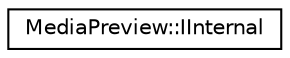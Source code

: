 digraph "Graphical Class Hierarchy"
{
 // LATEX_PDF_SIZE
  edge [fontname="Helvetica",fontsize="10",labelfontname="Helvetica",labelfontsize="10"];
  node [fontname="Helvetica",fontsize="10",shape=record];
  rankdir="LR";
  Node0 [label="MediaPreview::IInternal",height=0.2,width=0.4,color="black", fillcolor="white", style="filled",URL="$struct_media_preview_1_1_i_internal.html",tooltip=" "];
}

